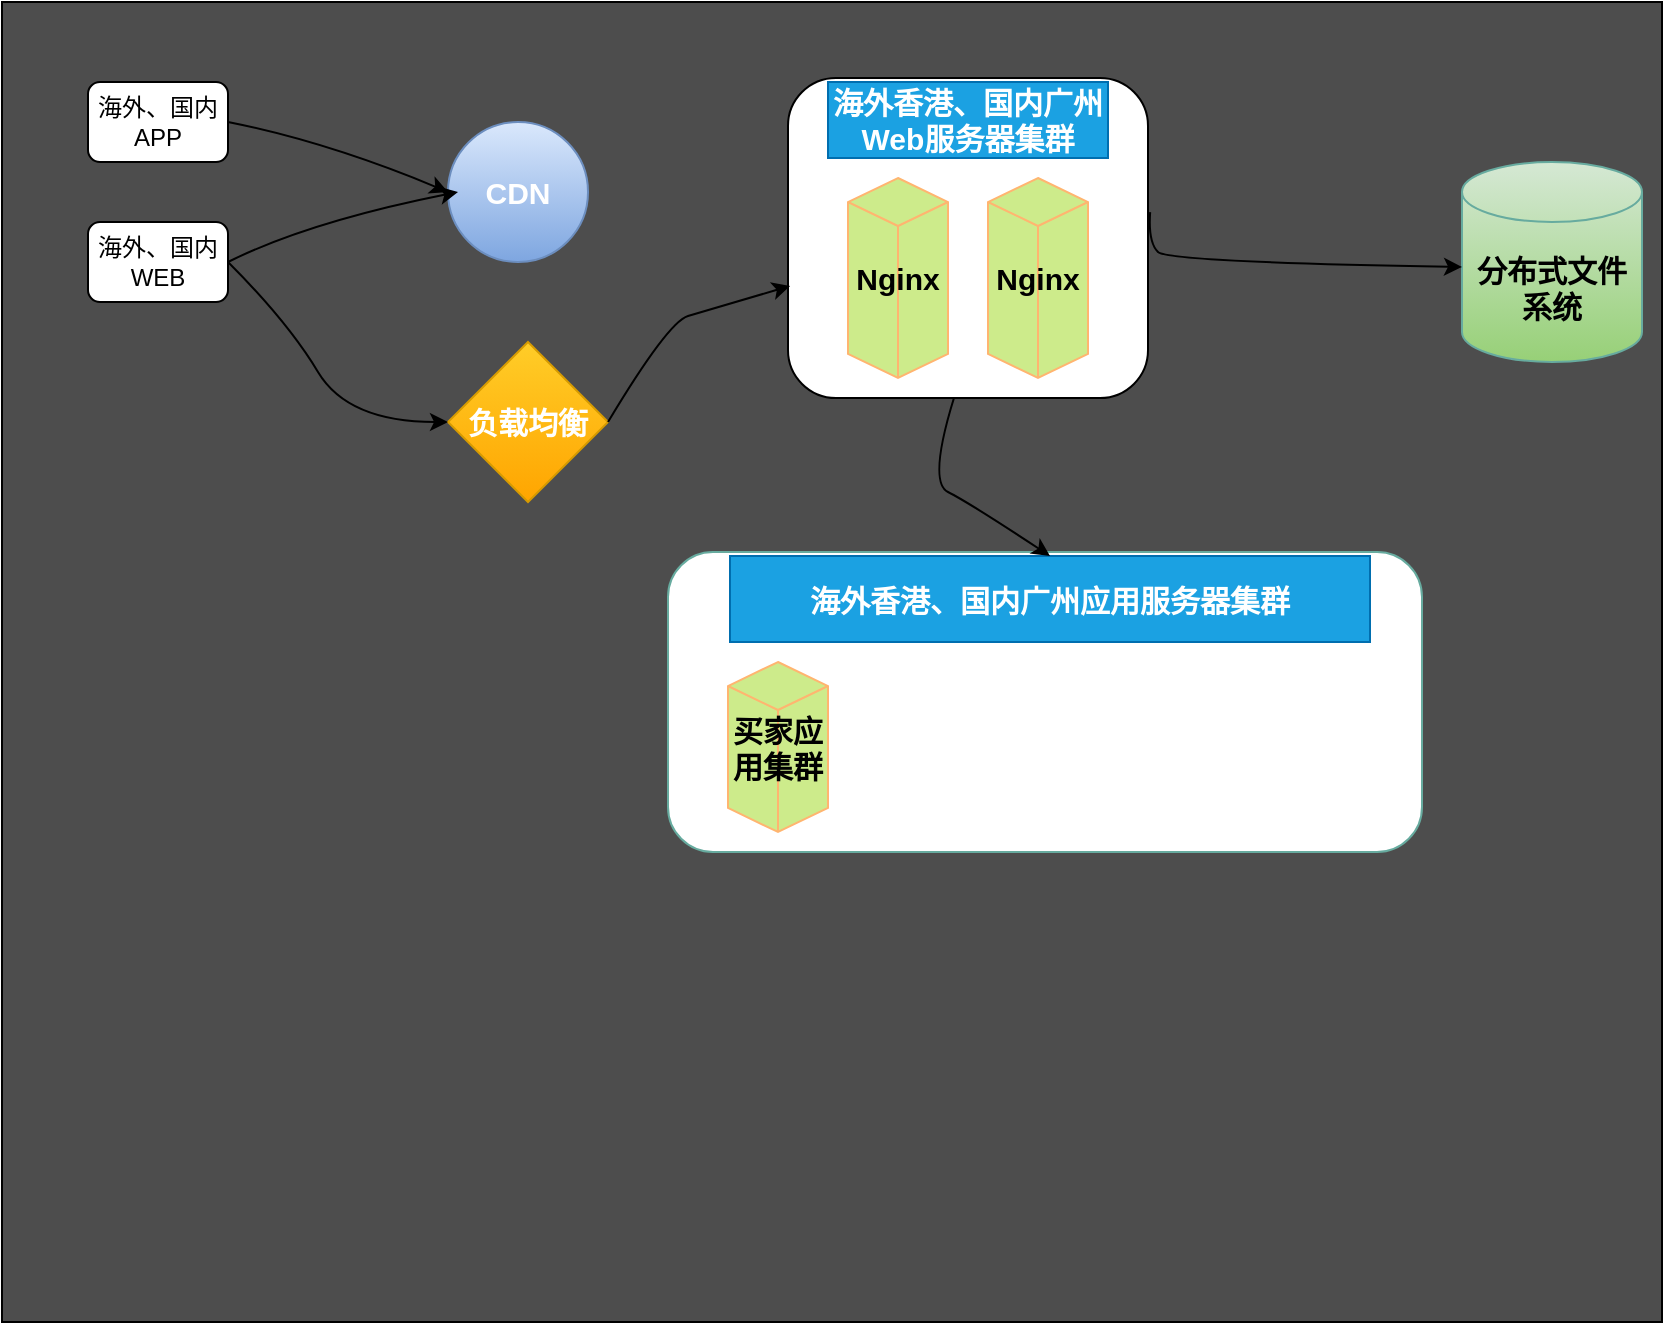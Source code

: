 <mxfile version="20.8.23" type="github">
  <diagram name="第 1 页" id="4W9wxMfJ0nzZJp1bOFUA">
    <mxGraphModel dx="1434" dy="755" grid="1" gridSize="10" guides="1" tooltips="1" connect="1" arrows="1" fold="1" page="1" pageScale="1" pageWidth="827" pageHeight="1169" math="0" shadow="0">
      <root>
        <mxCell id="0" />
        <mxCell id="1" parent="0" />
        <mxCell id="ijTSNQqwyhnL8fiNV9Yl-1" value="" style="rounded=0;whiteSpace=wrap;html=1;fillColor=#4D4D4D;" vertex="1" parent="1">
          <mxGeometry x="120" y="160" width="830" height="660" as="geometry" />
        </mxCell>
        <mxCell id="ijTSNQqwyhnL8fiNV9Yl-2" value="海外、国内APP" style="rounded=1;whiteSpace=wrap;html=1;" vertex="1" parent="1">
          <mxGeometry x="163" y="200" width="70" height="40" as="geometry" />
        </mxCell>
        <mxCell id="ijTSNQqwyhnL8fiNV9Yl-3" value="海外、国内WEB" style="rounded=1;whiteSpace=wrap;html=1;" vertex="1" parent="1">
          <mxGeometry x="163" y="270" width="70" height="40" as="geometry" />
        </mxCell>
        <mxCell id="ijTSNQqwyhnL8fiNV9Yl-6" value="" style="verticalLabelPosition=bottom;verticalAlign=top;html=1;shape=mxgraph.flowchart.on-page_reference;fillColor=#dae8fc;gradientColor=#7ea6e0;strokeColor=#6c8ebf;" vertex="1" parent="1">
          <mxGeometry x="343" y="220" width="70" height="70" as="geometry" />
        </mxCell>
        <mxCell id="ijTSNQqwyhnL8fiNV9Yl-8" value="&lt;font size=&quot;1&quot; color=&quot;#ffffff&quot;&gt;&lt;b style=&quot;font-size: 15px;&quot;&gt;负载均衡&lt;/b&gt;&lt;/font&gt;" style="rhombus;whiteSpace=wrap;html=1;fillColor=#ffcd28;gradientColor=#ffa500;strokeColor=#d79b00;" vertex="1" parent="1">
          <mxGeometry x="343" y="330" width="80" height="80" as="geometry" />
        </mxCell>
        <mxCell id="ijTSNQqwyhnL8fiNV9Yl-10" value="" style="curved=1;endArrow=classic;html=1;rounded=0;fontColor=#FFFFFF;entryX=0;entryY=0.5;entryDx=0;entryDy=0;entryPerimeter=0;exitX=1;exitY=0.5;exitDx=0;exitDy=0;" edge="1" parent="1" source="ijTSNQqwyhnL8fiNV9Yl-2" target="ijTSNQqwyhnL8fiNV9Yl-6">
          <mxGeometry width="50" height="50" relative="1" as="geometry">
            <mxPoint x="243" y="240" as="sourcePoint" />
            <mxPoint x="293" y="190" as="targetPoint" />
            <Array as="points">
              <mxPoint x="283" y="230" />
            </Array>
          </mxGeometry>
        </mxCell>
        <mxCell id="ijTSNQqwyhnL8fiNV9Yl-12" value="" style="curved=1;endArrow=classic;html=1;rounded=0;fontColor=#FFFFFF;exitX=1;exitY=0.5;exitDx=0;exitDy=0;entryX=0;entryY=0.5;entryDx=0;entryDy=0;" edge="1" parent="1" source="ijTSNQqwyhnL8fiNV9Yl-3" target="ijTSNQqwyhnL8fiNV9Yl-8">
          <mxGeometry width="50" height="50" relative="1" as="geometry">
            <mxPoint x="253" y="390" as="sourcePoint" />
            <mxPoint x="303" y="340" as="targetPoint" />
            <Array as="points">
              <mxPoint x="263" y="320" />
              <mxPoint x="293" y="370" />
            </Array>
          </mxGeometry>
        </mxCell>
        <mxCell id="ijTSNQqwyhnL8fiNV9Yl-13" value="&lt;b&gt;&lt;font style=&quot;font-size: 15px;&quot;&gt;CDN&lt;/font&gt;&lt;/b&gt;" style="text;html=1;strokeColor=none;fillColor=none;align=center;verticalAlign=middle;whiteSpace=wrap;rounded=0;fontColor=#FFFFFF;" vertex="1" parent="1">
          <mxGeometry x="348" y="240" width="60" height="30" as="geometry" />
        </mxCell>
        <mxCell id="ijTSNQqwyhnL8fiNV9Yl-14" value="" style="rounded=1;whiteSpace=wrap;html=1;fontColor=#FFFFFF;fillColor=#FFFFFF;" vertex="1" parent="1">
          <mxGeometry x="513" y="198" width="180" height="160" as="geometry" />
        </mxCell>
        <mxCell id="ijTSNQqwyhnL8fiNV9Yl-15" value="Text" style="text;html=1;strokeColor=none;fillColor=none;align=center;verticalAlign=middle;whiteSpace=wrap;rounded=0;fontColor=#FFFFFF;" vertex="1" parent="1">
          <mxGeometry x="543" y="230" width="60" height="30" as="geometry" />
        </mxCell>
        <mxCell id="ijTSNQqwyhnL8fiNV9Yl-16" value="&lt;font style=&quot;font-size: 15px;&quot;&gt;海外香港、国内广州Web服务器集群&lt;/font&gt;" style="text;html=1;strokeColor=#006EAF;fillColor=#1ba1e2;align=center;verticalAlign=middle;whiteSpace=wrap;rounded=0;fontColor=#ffffff;fontStyle=1" vertex="1" parent="1">
          <mxGeometry x="533" y="200" width="140" height="38" as="geometry" />
        </mxCell>
        <mxCell id="ijTSNQqwyhnL8fiNV9Yl-17" value="" style="curved=1;endArrow=classic;html=1;rounded=0;fontColor=#000000;entryX=0.006;entryY=0.65;entryDx=0;entryDy=0;entryPerimeter=0;exitX=1;exitY=0.5;exitDx=0;exitDy=0;" edge="1" parent="1" source="ijTSNQqwyhnL8fiNV9Yl-8" target="ijTSNQqwyhnL8fiNV9Yl-14">
          <mxGeometry width="50" height="50" relative="1" as="geometry">
            <mxPoint x="433" y="370" as="sourcePoint" />
            <mxPoint x="473" y="320" as="targetPoint" />
            <Array as="points">
              <mxPoint x="453" y="320" />
              <mxPoint x="473" y="314" />
            </Array>
          </mxGeometry>
        </mxCell>
        <mxCell id="ijTSNQqwyhnL8fiNV9Yl-18" value="Nginx" style="html=1;whiteSpace=wrap;shape=isoCube2;backgroundOutline=1;isoAngle=15;fontSize=15;fillColor=#cdeb8b;strokeColor=#FFB570;fontStyle=1" vertex="1" parent="1">
          <mxGeometry x="543" y="248" width="50" height="100" as="geometry" />
        </mxCell>
        <mxCell id="ijTSNQqwyhnL8fiNV9Yl-19" value="Nginx" style="html=1;whiteSpace=wrap;shape=isoCube2;backgroundOutline=1;isoAngle=15;fontSize=15;fillColor=#cdeb8b;strokeColor=#FFB570;fontStyle=1" vertex="1" parent="1">
          <mxGeometry x="613" y="248" width="50" height="100" as="geometry" />
        </mxCell>
        <mxCell id="ijTSNQqwyhnL8fiNV9Yl-20" value="" style="curved=1;endArrow=classic;html=1;rounded=0;fontSize=15;fontColor=#000000;exitX=1;exitY=0.5;exitDx=0;exitDy=0;entryX=0;entryY=0.5;entryDx=0;entryDy=0;" edge="1" parent="1" source="ijTSNQqwyhnL8fiNV9Yl-3" target="ijTSNQqwyhnL8fiNV9Yl-13">
          <mxGeometry width="50" height="50" relative="1" as="geometry">
            <mxPoint x="273" y="310" as="sourcePoint" />
            <mxPoint x="323" y="260" as="targetPoint" />
            <Array as="points">
              <mxPoint x="273" y="270" />
            </Array>
          </mxGeometry>
        </mxCell>
        <mxCell id="ijTSNQqwyhnL8fiNV9Yl-21" value="分布式文件系统" style="shape=cylinder3;whiteSpace=wrap;html=1;boundedLbl=1;backgroundOutline=1;size=15;fontSize=15;fillColor=#d5e8d4;strokeColor=#67AB9F;gradientColor=#97d077;fontStyle=1" vertex="1" parent="1">
          <mxGeometry x="850" y="240" width="90" height="100" as="geometry" />
        </mxCell>
        <mxCell id="ijTSNQqwyhnL8fiNV9Yl-22" value="" style="curved=1;endArrow=classic;html=1;rounded=0;fontSize=15;fontColor=#000000;exitX=1.006;exitY=0.419;exitDx=0;exitDy=0;exitPerimeter=0;entryX=0;entryY=0;entryDx=0;entryDy=52.5;entryPerimeter=0;" edge="1" parent="1" source="ijTSNQqwyhnL8fiNV9Yl-14" target="ijTSNQqwyhnL8fiNV9Yl-21">
          <mxGeometry width="50" height="50" relative="1" as="geometry">
            <mxPoint x="673" y="360" as="sourcePoint" />
            <mxPoint x="723" y="310" as="targetPoint" />
            <Array as="points">
              <mxPoint x="693" y="280" />
              <mxPoint x="703" y="290" />
            </Array>
          </mxGeometry>
        </mxCell>
        <mxCell id="ijTSNQqwyhnL8fiNV9Yl-23" value="" style="rounded=1;whiteSpace=wrap;html=1;strokeColor=#67AB9F;fontSize=15;fontColor=#000000;fillColor=#FFFFFF;" vertex="1" parent="1">
          <mxGeometry x="453" y="435" width="377" height="150" as="geometry" />
        </mxCell>
        <mxCell id="ijTSNQqwyhnL8fiNV9Yl-24" value="海外香港、国内广州应用服务器集群" style="text;html=1;strokeColor=#006EAF;fillColor=#1ba1e2;align=center;verticalAlign=middle;whiteSpace=wrap;rounded=0;fontSize=15;fontColor=#ffffff;fontStyle=1" vertex="1" parent="1">
          <mxGeometry x="484" y="437" width="320" height="43" as="geometry" />
        </mxCell>
        <mxCell id="ijTSNQqwyhnL8fiNV9Yl-25" value="" style="curved=1;endArrow=classic;html=1;rounded=0;fontSize=15;fontColor=#000000;entryX=0.5;entryY=0;entryDx=0;entryDy=0;exitX=0.461;exitY=1;exitDx=0;exitDy=0;exitPerimeter=0;" edge="1" parent="1" source="ijTSNQqwyhnL8fiNV9Yl-14" target="ijTSNQqwyhnL8fiNV9Yl-24">
          <mxGeometry width="50" height="50" relative="1" as="geometry">
            <mxPoint x="523" y="430" as="sourcePoint" />
            <mxPoint x="573" y="380" as="targetPoint" />
            <Array as="points">
              <mxPoint x="583" y="400" />
              <mxPoint x="603" y="410" />
            </Array>
          </mxGeometry>
        </mxCell>
        <mxCell id="ijTSNQqwyhnL8fiNV9Yl-26" value="买家应用集群" style="html=1;whiteSpace=wrap;shape=isoCube2;backgroundOutline=1;isoAngle=15;fontSize=15;fillColor=#cdeb8b;strokeColor=#FFB570;fontStyle=1" vertex="1" parent="1">
          <mxGeometry x="483" y="490" width="50" height="85" as="geometry" />
        </mxCell>
      </root>
    </mxGraphModel>
  </diagram>
</mxfile>
